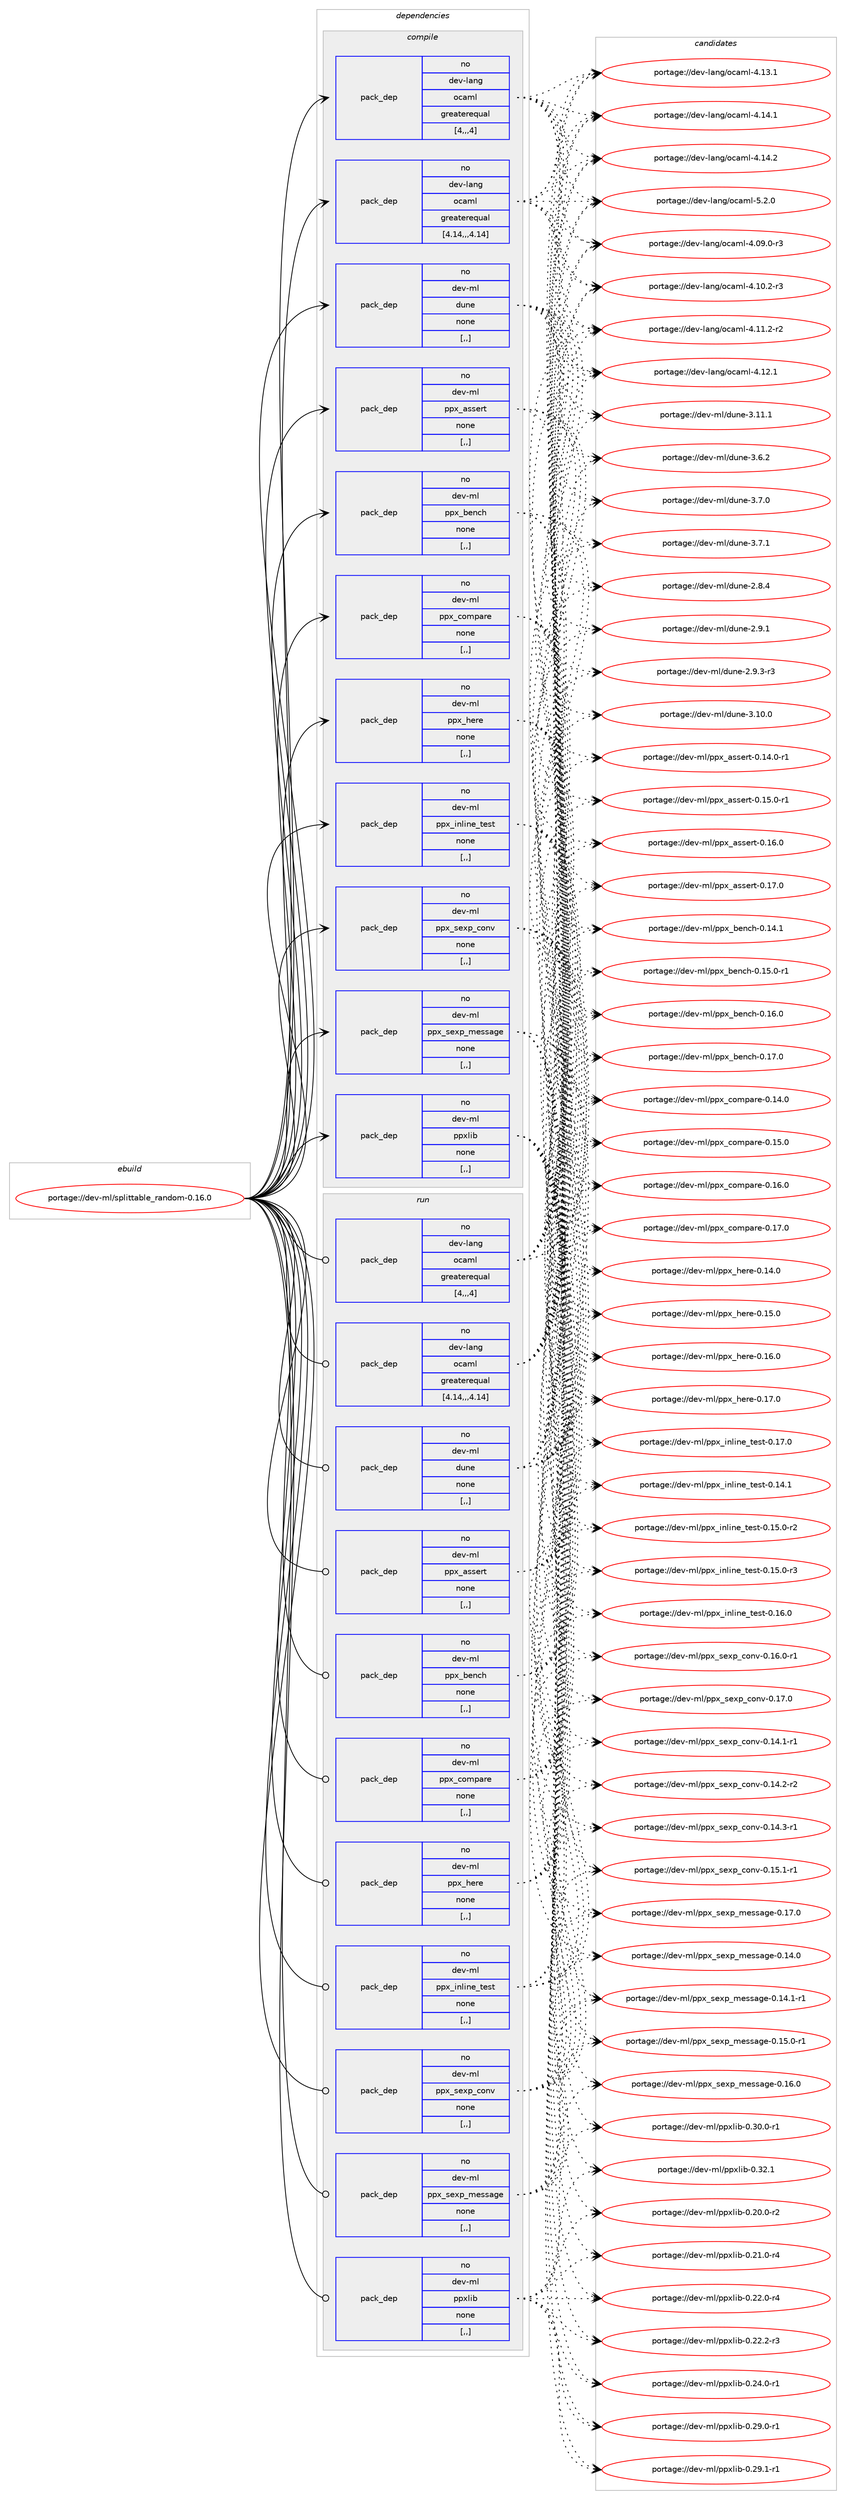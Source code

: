 digraph prolog {

# *************
# Graph options
# *************

newrank=true;
concentrate=true;
compound=true;
graph [rankdir=LR,fontname=Helvetica,fontsize=10,ranksep=1.5];#, ranksep=2.5, nodesep=0.2];
edge  [arrowhead=vee];
node  [fontname=Helvetica,fontsize=10];

# **********
# The ebuild
# **********

subgraph cluster_leftcol {
color=gray;
rank=same;
label=<<i>ebuild</i>>;
id [label="portage://dev-ml/splittable_random-0.16.0", color=red, width=4, href="../dev-ml/splittable_random-0.16.0.svg"];
}

# ****************
# The dependencies
# ****************

subgraph cluster_midcol {
color=gray;
label=<<i>dependencies</i>>;
subgraph cluster_compile {
fillcolor="#eeeeee";
style=filled;
label=<<i>compile</i>>;
subgraph pack91644 {
dependency121695 [label=<<TABLE BORDER="0" CELLBORDER="1" CELLSPACING="0" CELLPADDING="4" WIDTH="220"><TR><TD ROWSPAN="6" CELLPADDING="30">pack_dep</TD></TR><TR><TD WIDTH="110">no</TD></TR><TR><TD>dev-lang</TD></TR><TR><TD>ocaml</TD></TR><TR><TD>greaterequal</TD></TR><TR><TD>[4,,,4]</TD></TR></TABLE>>, shape=none, color=blue];
}
id:e -> dependency121695:w [weight=20,style="solid",arrowhead="vee"];
subgraph pack91645 {
dependency121696 [label=<<TABLE BORDER="0" CELLBORDER="1" CELLSPACING="0" CELLPADDING="4" WIDTH="220"><TR><TD ROWSPAN="6" CELLPADDING="30">pack_dep</TD></TR><TR><TD WIDTH="110">no</TD></TR><TR><TD>dev-lang</TD></TR><TR><TD>ocaml</TD></TR><TR><TD>greaterequal</TD></TR><TR><TD>[4.14,,,4.14]</TD></TR></TABLE>>, shape=none, color=blue];
}
id:e -> dependency121696:w [weight=20,style="solid",arrowhead="vee"];
subgraph pack91646 {
dependency121697 [label=<<TABLE BORDER="0" CELLBORDER="1" CELLSPACING="0" CELLPADDING="4" WIDTH="220"><TR><TD ROWSPAN="6" CELLPADDING="30">pack_dep</TD></TR><TR><TD WIDTH="110">no</TD></TR><TR><TD>dev-ml</TD></TR><TR><TD>dune</TD></TR><TR><TD>none</TD></TR><TR><TD>[,,]</TD></TR></TABLE>>, shape=none, color=blue];
}
id:e -> dependency121697:w [weight=20,style="solid",arrowhead="vee"];
subgraph pack91647 {
dependency121698 [label=<<TABLE BORDER="0" CELLBORDER="1" CELLSPACING="0" CELLPADDING="4" WIDTH="220"><TR><TD ROWSPAN="6" CELLPADDING="30">pack_dep</TD></TR><TR><TD WIDTH="110">no</TD></TR><TR><TD>dev-ml</TD></TR><TR><TD>ppx_assert</TD></TR><TR><TD>none</TD></TR><TR><TD>[,,]</TD></TR></TABLE>>, shape=none, color=blue];
}
id:e -> dependency121698:w [weight=20,style="solid",arrowhead="vee"];
subgraph pack91648 {
dependency121699 [label=<<TABLE BORDER="0" CELLBORDER="1" CELLSPACING="0" CELLPADDING="4" WIDTH="220"><TR><TD ROWSPAN="6" CELLPADDING="30">pack_dep</TD></TR><TR><TD WIDTH="110">no</TD></TR><TR><TD>dev-ml</TD></TR><TR><TD>ppx_bench</TD></TR><TR><TD>none</TD></TR><TR><TD>[,,]</TD></TR></TABLE>>, shape=none, color=blue];
}
id:e -> dependency121699:w [weight=20,style="solid",arrowhead="vee"];
subgraph pack91649 {
dependency121700 [label=<<TABLE BORDER="0" CELLBORDER="1" CELLSPACING="0" CELLPADDING="4" WIDTH="220"><TR><TD ROWSPAN="6" CELLPADDING="30">pack_dep</TD></TR><TR><TD WIDTH="110">no</TD></TR><TR><TD>dev-ml</TD></TR><TR><TD>ppx_compare</TD></TR><TR><TD>none</TD></TR><TR><TD>[,,]</TD></TR></TABLE>>, shape=none, color=blue];
}
id:e -> dependency121700:w [weight=20,style="solid",arrowhead="vee"];
subgraph pack91650 {
dependency121701 [label=<<TABLE BORDER="0" CELLBORDER="1" CELLSPACING="0" CELLPADDING="4" WIDTH="220"><TR><TD ROWSPAN="6" CELLPADDING="30">pack_dep</TD></TR><TR><TD WIDTH="110">no</TD></TR><TR><TD>dev-ml</TD></TR><TR><TD>ppx_here</TD></TR><TR><TD>none</TD></TR><TR><TD>[,,]</TD></TR></TABLE>>, shape=none, color=blue];
}
id:e -> dependency121701:w [weight=20,style="solid",arrowhead="vee"];
subgraph pack91651 {
dependency121702 [label=<<TABLE BORDER="0" CELLBORDER="1" CELLSPACING="0" CELLPADDING="4" WIDTH="220"><TR><TD ROWSPAN="6" CELLPADDING="30">pack_dep</TD></TR><TR><TD WIDTH="110">no</TD></TR><TR><TD>dev-ml</TD></TR><TR><TD>ppx_inline_test</TD></TR><TR><TD>none</TD></TR><TR><TD>[,,]</TD></TR></TABLE>>, shape=none, color=blue];
}
id:e -> dependency121702:w [weight=20,style="solid",arrowhead="vee"];
subgraph pack91652 {
dependency121703 [label=<<TABLE BORDER="0" CELLBORDER="1" CELLSPACING="0" CELLPADDING="4" WIDTH="220"><TR><TD ROWSPAN="6" CELLPADDING="30">pack_dep</TD></TR><TR><TD WIDTH="110">no</TD></TR><TR><TD>dev-ml</TD></TR><TR><TD>ppx_sexp_conv</TD></TR><TR><TD>none</TD></TR><TR><TD>[,,]</TD></TR></TABLE>>, shape=none, color=blue];
}
id:e -> dependency121703:w [weight=20,style="solid",arrowhead="vee"];
subgraph pack91653 {
dependency121704 [label=<<TABLE BORDER="0" CELLBORDER="1" CELLSPACING="0" CELLPADDING="4" WIDTH="220"><TR><TD ROWSPAN="6" CELLPADDING="30">pack_dep</TD></TR><TR><TD WIDTH="110">no</TD></TR><TR><TD>dev-ml</TD></TR><TR><TD>ppx_sexp_message</TD></TR><TR><TD>none</TD></TR><TR><TD>[,,]</TD></TR></TABLE>>, shape=none, color=blue];
}
id:e -> dependency121704:w [weight=20,style="solid",arrowhead="vee"];
subgraph pack91654 {
dependency121705 [label=<<TABLE BORDER="0" CELLBORDER="1" CELLSPACING="0" CELLPADDING="4" WIDTH="220"><TR><TD ROWSPAN="6" CELLPADDING="30">pack_dep</TD></TR><TR><TD WIDTH="110">no</TD></TR><TR><TD>dev-ml</TD></TR><TR><TD>ppxlib</TD></TR><TR><TD>none</TD></TR><TR><TD>[,,]</TD></TR></TABLE>>, shape=none, color=blue];
}
id:e -> dependency121705:w [weight=20,style="solid",arrowhead="vee"];
}
subgraph cluster_compileandrun {
fillcolor="#eeeeee";
style=filled;
label=<<i>compile and run</i>>;
}
subgraph cluster_run {
fillcolor="#eeeeee";
style=filled;
label=<<i>run</i>>;
subgraph pack91655 {
dependency121706 [label=<<TABLE BORDER="0" CELLBORDER="1" CELLSPACING="0" CELLPADDING="4" WIDTH="220"><TR><TD ROWSPAN="6" CELLPADDING="30">pack_dep</TD></TR><TR><TD WIDTH="110">no</TD></TR><TR><TD>dev-lang</TD></TR><TR><TD>ocaml</TD></TR><TR><TD>greaterequal</TD></TR><TR><TD>[4,,,4]</TD></TR></TABLE>>, shape=none, color=blue];
}
id:e -> dependency121706:w [weight=20,style="solid",arrowhead="odot"];
subgraph pack91656 {
dependency121707 [label=<<TABLE BORDER="0" CELLBORDER="1" CELLSPACING="0" CELLPADDING="4" WIDTH="220"><TR><TD ROWSPAN="6" CELLPADDING="30">pack_dep</TD></TR><TR><TD WIDTH="110">no</TD></TR><TR><TD>dev-lang</TD></TR><TR><TD>ocaml</TD></TR><TR><TD>greaterequal</TD></TR><TR><TD>[4.14,,,4.14]</TD></TR></TABLE>>, shape=none, color=blue];
}
id:e -> dependency121707:w [weight=20,style="solid",arrowhead="odot"];
subgraph pack91657 {
dependency121708 [label=<<TABLE BORDER="0" CELLBORDER="1" CELLSPACING="0" CELLPADDING="4" WIDTH="220"><TR><TD ROWSPAN="6" CELLPADDING="30">pack_dep</TD></TR><TR><TD WIDTH="110">no</TD></TR><TR><TD>dev-ml</TD></TR><TR><TD>dune</TD></TR><TR><TD>none</TD></TR><TR><TD>[,,]</TD></TR></TABLE>>, shape=none, color=blue];
}
id:e -> dependency121708:w [weight=20,style="solid",arrowhead="odot"];
subgraph pack91658 {
dependency121709 [label=<<TABLE BORDER="0" CELLBORDER="1" CELLSPACING="0" CELLPADDING="4" WIDTH="220"><TR><TD ROWSPAN="6" CELLPADDING="30">pack_dep</TD></TR><TR><TD WIDTH="110">no</TD></TR><TR><TD>dev-ml</TD></TR><TR><TD>ppx_assert</TD></TR><TR><TD>none</TD></TR><TR><TD>[,,]</TD></TR></TABLE>>, shape=none, color=blue];
}
id:e -> dependency121709:w [weight=20,style="solid",arrowhead="odot"];
subgraph pack91659 {
dependency121710 [label=<<TABLE BORDER="0" CELLBORDER="1" CELLSPACING="0" CELLPADDING="4" WIDTH="220"><TR><TD ROWSPAN="6" CELLPADDING="30">pack_dep</TD></TR><TR><TD WIDTH="110">no</TD></TR><TR><TD>dev-ml</TD></TR><TR><TD>ppx_bench</TD></TR><TR><TD>none</TD></TR><TR><TD>[,,]</TD></TR></TABLE>>, shape=none, color=blue];
}
id:e -> dependency121710:w [weight=20,style="solid",arrowhead="odot"];
subgraph pack91660 {
dependency121711 [label=<<TABLE BORDER="0" CELLBORDER="1" CELLSPACING="0" CELLPADDING="4" WIDTH="220"><TR><TD ROWSPAN="6" CELLPADDING="30">pack_dep</TD></TR><TR><TD WIDTH="110">no</TD></TR><TR><TD>dev-ml</TD></TR><TR><TD>ppx_compare</TD></TR><TR><TD>none</TD></TR><TR><TD>[,,]</TD></TR></TABLE>>, shape=none, color=blue];
}
id:e -> dependency121711:w [weight=20,style="solid",arrowhead="odot"];
subgraph pack91661 {
dependency121712 [label=<<TABLE BORDER="0" CELLBORDER="1" CELLSPACING="0" CELLPADDING="4" WIDTH="220"><TR><TD ROWSPAN="6" CELLPADDING="30">pack_dep</TD></TR><TR><TD WIDTH="110">no</TD></TR><TR><TD>dev-ml</TD></TR><TR><TD>ppx_here</TD></TR><TR><TD>none</TD></TR><TR><TD>[,,]</TD></TR></TABLE>>, shape=none, color=blue];
}
id:e -> dependency121712:w [weight=20,style="solid",arrowhead="odot"];
subgraph pack91662 {
dependency121713 [label=<<TABLE BORDER="0" CELLBORDER="1" CELLSPACING="0" CELLPADDING="4" WIDTH="220"><TR><TD ROWSPAN="6" CELLPADDING="30">pack_dep</TD></TR><TR><TD WIDTH="110">no</TD></TR><TR><TD>dev-ml</TD></TR><TR><TD>ppx_inline_test</TD></TR><TR><TD>none</TD></TR><TR><TD>[,,]</TD></TR></TABLE>>, shape=none, color=blue];
}
id:e -> dependency121713:w [weight=20,style="solid",arrowhead="odot"];
subgraph pack91663 {
dependency121714 [label=<<TABLE BORDER="0" CELLBORDER="1" CELLSPACING="0" CELLPADDING="4" WIDTH="220"><TR><TD ROWSPAN="6" CELLPADDING="30">pack_dep</TD></TR><TR><TD WIDTH="110">no</TD></TR><TR><TD>dev-ml</TD></TR><TR><TD>ppx_sexp_conv</TD></TR><TR><TD>none</TD></TR><TR><TD>[,,]</TD></TR></TABLE>>, shape=none, color=blue];
}
id:e -> dependency121714:w [weight=20,style="solid",arrowhead="odot"];
subgraph pack91664 {
dependency121715 [label=<<TABLE BORDER="0" CELLBORDER="1" CELLSPACING="0" CELLPADDING="4" WIDTH="220"><TR><TD ROWSPAN="6" CELLPADDING="30">pack_dep</TD></TR><TR><TD WIDTH="110">no</TD></TR><TR><TD>dev-ml</TD></TR><TR><TD>ppx_sexp_message</TD></TR><TR><TD>none</TD></TR><TR><TD>[,,]</TD></TR></TABLE>>, shape=none, color=blue];
}
id:e -> dependency121715:w [weight=20,style="solid",arrowhead="odot"];
subgraph pack91665 {
dependency121716 [label=<<TABLE BORDER="0" CELLBORDER="1" CELLSPACING="0" CELLPADDING="4" WIDTH="220"><TR><TD ROWSPAN="6" CELLPADDING="30">pack_dep</TD></TR><TR><TD WIDTH="110">no</TD></TR><TR><TD>dev-ml</TD></TR><TR><TD>ppxlib</TD></TR><TR><TD>none</TD></TR><TR><TD>[,,]</TD></TR></TABLE>>, shape=none, color=blue];
}
id:e -> dependency121716:w [weight=20,style="solid",arrowhead="odot"];
}
}

# **************
# The candidates
# **************

subgraph cluster_choices {
rank=same;
color=gray;
label=<<i>candidates</i>>;

subgraph choice91644 {
color=black;
nodesep=1;
choice1001011184510897110103471119997109108455246485746484511451 [label="portage://dev-lang/ocaml-4.09.0-r3", color=red, width=4,href="../dev-lang/ocaml-4.09.0-r3.svg"];
choice1001011184510897110103471119997109108455246494846504511451 [label="portage://dev-lang/ocaml-4.10.2-r3", color=red, width=4,href="../dev-lang/ocaml-4.10.2-r3.svg"];
choice1001011184510897110103471119997109108455246494946504511450 [label="portage://dev-lang/ocaml-4.11.2-r2", color=red, width=4,href="../dev-lang/ocaml-4.11.2-r2.svg"];
choice100101118451089711010347111999710910845524649504649 [label="portage://dev-lang/ocaml-4.12.1", color=red, width=4,href="../dev-lang/ocaml-4.12.1.svg"];
choice100101118451089711010347111999710910845524649514649 [label="portage://dev-lang/ocaml-4.13.1", color=red, width=4,href="../dev-lang/ocaml-4.13.1.svg"];
choice100101118451089711010347111999710910845524649524649 [label="portage://dev-lang/ocaml-4.14.1", color=red, width=4,href="../dev-lang/ocaml-4.14.1.svg"];
choice100101118451089711010347111999710910845524649524650 [label="portage://dev-lang/ocaml-4.14.2", color=red, width=4,href="../dev-lang/ocaml-4.14.2.svg"];
choice1001011184510897110103471119997109108455346504648 [label="portage://dev-lang/ocaml-5.2.0", color=red, width=4,href="../dev-lang/ocaml-5.2.0.svg"];
dependency121695:e -> choice1001011184510897110103471119997109108455246485746484511451:w [style=dotted,weight="100"];
dependency121695:e -> choice1001011184510897110103471119997109108455246494846504511451:w [style=dotted,weight="100"];
dependency121695:e -> choice1001011184510897110103471119997109108455246494946504511450:w [style=dotted,weight="100"];
dependency121695:e -> choice100101118451089711010347111999710910845524649504649:w [style=dotted,weight="100"];
dependency121695:e -> choice100101118451089711010347111999710910845524649514649:w [style=dotted,weight="100"];
dependency121695:e -> choice100101118451089711010347111999710910845524649524649:w [style=dotted,weight="100"];
dependency121695:e -> choice100101118451089711010347111999710910845524649524650:w [style=dotted,weight="100"];
dependency121695:e -> choice1001011184510897110103471119997109108455346504648:w [style=dotted,weight="100"];
}
subgraph choice91645 {
color=black;
nodesep=1;
choice1001011184510897110103471119997109108455246485746484511451 [label="portage://dev-lang/ocaml-4.09.0-r3", color=red, width=4,href="../dev-lang/ocaml-4.09.0-r3.svg"];
choice1001011184510897110103471119997109108455246494846504511451 [label="portage://dev-lang/ocaml-4.10.2-r3", color=red, width=4,href="../dev-lang/ocaml-4.10.2-r3.svg"];
choice1001011184510897110103471119997109108455246494946504511450 [label="portage://dev-lang/ocaml-4.11.2-r2", color=red, width=4,href="../dev-lang/ocaml-4.11.2-r2.svg"];
choice100101118451089711010347111999710910845524649504649 [label="portage://dev-lang/ocaml-4.12.1", color=red, width=4,href="../dev-lang/ocaml-4.12.1.svg"];
choice100101118451089711010347111999710910845524649514649 [label="portage://dev-lang/ocaml-4.13.1", color=red, width=4,href="../dev-lang/ocaml-4.13.1.svg"];
choice100101118451089711010347111999710910845524649524649 [label="portage://dev-lang/ocaml-4.14.1", color=red, width=4,href="../dev-lang/ocaml-4.14.1.svg"];
choice100101118451089711010347111999710910845524649524650 [label="portage://dev-lang/ocaml-4.14.2", color=red, width=4,href="../dev-lang/ocaml-4.14.2.svg"];
choice1001011184510897110103471119997109108455346504648 [label="portage://dev-lang/ocaml-5.2.0", color=red, width=4,href="../dev-lang/ocaml-5.2.0.svg"];
dependency121696:e -> choice1001011184510897110103471119997109108455246485746484511451:w [style=dotted,weight="100"];
dependency121696:e -> choice1001011184510897110103471119997109108455246494846504511451:w [style=dotted,weight="100"];
dependency121696:e -> choice1001011184510897110103471119997109108455246494946504511450:w [style=dotted,weight="100"];
dependency121696:e -> choice100101118451089711010347111999710910845524649504649:w [style=dotted,weight="100"];
dependency121696:e -> choice100101118451089711010347111999710910845524649514649:w [style=dotted,weight="100"];
dependency121696:e -> choice100101118451089711010347111999710910845524649524649:w [style=dotted,weight="100"];
dependency121696:e -> choice100101118451089711010347111999710910845524649524650:w [style=dotted,weight="100"];
dependency121696:e -> choice1001011184510897110103471119997109108455346504648:w [style=dotted,weight="100"];
}
subgraph choice91646 {
color=black;
nodesep=1;
choice1001011184510910847100117110101455046564652 [label="portage://dev-ml/dune-2.8.4", color=red, width=4,href="../dev-ml/dune-2.8.4.svg"];
choice1001011184510910847100117110101455046574649 [label="portage://dev-ml/dune-2.9.1", color=red, width=4,href="../dev-ml/dune-2.9.1.svg"];
choice10010111845109108471001171101014550465746514511451 [label="portage://dev-ml/dune-2.9.3-r3", color=red, width=4,href="../dev-ml/dune-2.9.3-r3.svg"];
choice100101118451091084710011711010145514649484648 [label="portage://dev-ml/dune-3.10.0", color=red, width=4,href="../dev-ml/dune-3.10.0.svg"];
choice100101118451091084710011711010145514649494649 [label="portage://dev-ml/dune-3.11.1", color=red, width=4,href="../dev-ml/dune-3.11.1.svg"];
choice1001011184510910847100117110101455146544650 [label="portage://dev-ml/dune-3.6.2", color=red, width=4,href="../dev-ml/dune-3.6.2.svg"];
choice1001011184510910847100117110101455146554648 [label="portage://dev-ml/dune-3.7.0", color=red, width=4,href="../dev-ml/dune-3.7.0.svg"];
choice1001011184510910847100117110101455146554649 [label="portage://dev-ml/dune-3.7.1", color=red, width=4,href="../dev-ml/dune-3.7.1.svg"];
dependency121697:e -> choice1001011184510910847100117110101455046564652:w [style=dotted,weight="100"];
dependency121697:e -> choice1001011184510910847100117110101455046574649:w [style=dotted,weight="100"];
dependency121697:e -> choice10010111845109108471001171101014550465746514511451:w [style=dotted,weight="100"];
dependency121697:e -> choice100101118451091084710011711010145514649484648:w [style=dotted,weight="100"];
dependency121697:e -> choice100101118451091084710011711010145514649494649:w [style=dotted,weight="100"];
dependency121697:e -> choice1001011184510910847100117110101455146544650:w [style=dotted,weight="100"];
dependency121697:e -> choice1001011184510910847100117110101455146554648:w [style=dotted,weight="100"];
dependency121697:e -> choice1001011184510910847100117110101455146554649:w [style=dotted,weight="100"];
}
subgraph choice91647 {
color=black;
nodesep=1;
choice10010111845109108471121121209597115115101114116454846495246484511449 [label="portage://dev-ml/ppx_assert-0.14.0-r1", color=red, width=4,href="../dev-ml/ppx_assert-0.14.0-r1.svg"];
choice10010111845109108471121121209597115115101114116454846495346484511449 [label="portage://dev-ml/ppx_assert-0.15.0-r1", color=red, width=4,href="../dev-ml/ppx_assert-0.15.0-r1.svg"];
choice1001011184510910847112112120959711511510111411645484649544648 [label="portage://dev-ml/ppx_assert-0.16.0", color=red, width=4,href="../dev-ml/ppx_assert-0.16.0.svg"];
choice1001011184510910847112112120959711511510111411645484649554648 [label="portage://dev-ml/ppx_assert-0.17.0", color=red, width=4,href="../dev-ml/ppx_assert-0.17.0.svg"];
dependency121698:e -> choice10010111845109108471121121209597115115101114116454846495246484511449:w [style=dotted,weight="100"];
dependency121698:e -> choice10010111845109108471121121209597115115101114116454846495346484511449:w [style=dotted,weight="100"];
dependency121698:e -> choice1001011184510910847112112120959711511510111411645484649544648:w [style=dotted,weight="100"];
dependency121698:e -> choice1001011184510910847112112120959711511510111411645484649554648:w [style=dotted,weight="100"];
}
subgraph choice91648 {
color=black;
nodesep=1;
choice100101118451091084711211212095981011109910445484649524649 [label="portage://dev-ml/ppx_bench-0.14.1", color=red, width=4,href="../dev-ml/ppx_bench-0.14.1.svg"];
choice1001011184510910847112112120959810111099104454846495346484511449 [label="portage://dev-ml/ppx_bench-0.15.0-r1", color=red, width=4,href="../dev-ml/ppx_bench-0.15.0-r1.svg"];
choice100101118451091084711211212095981011109910445484649544648 [label="portage://dev-ml/ppx_bench-0.16.0", color=red, width=4,href="../dev-ml/ppx_bench-0.16.0.svg"];
choice100101118451091084711211212095981011109910445484649554648 [label="portage://dev-ml/ppx_bench-0.17.0", color=red, width=4,href="../dev-ml/ppx_bench-0.17.0.svg"];
dependency121699:e -> choice100101118451091084711211212095981011109910445484649524649:w [style=dotted,weight="100"];
dependency121699:e -> choice1001011184510910847112112120959810111099104454846495346484511449:w [style=dotted,weight="100"];
dependency121699:e -> choice100101118451091084711211212095981011109910445484649544648:w [style=dotted,weight="100"];
dependency121699:e -> choice100101118451091084711211212095981011109910445484649554648:w [style=dotted,weight="100"];
}
subgraph choice91649 {
color=black;
nodesep=1;
choice100101118451091084711211212095991111091129711410145484649524648 [label="portage://dev-ml/ppx_compare-0.14.0", color=red, width=4,href="../dev-ml/ppx_compare-0.14.0.svg"];
choice100101118451091084711211212095991111091129711410145484649534648 [label="portage://dev-ml/ppx_compare-0.15.0", color=red, width=4,href="../dev-ml/ppx_compare-0.15.0.svg"];
choice100101118451091084711211212095991111091129711410145484649544648 [label="portage://dev-ml/ppx_compare-0.16.0", color=red, width=4,href="../dev-ml/ppx_compare-0.16.0.svg"];
choice100101118451091084711211212095991111091129711410145484649554648 [label="portage://dev-ml/ppx_compare-0.17.0", color=red, width=4,href="../dev-ml/ppx_compare-0.17.0.svg"];
dependency121700:e -> choice100101118451091084711211212095991111091129711410145484649524648:w [style=dotted,weight="100"];
dependency121700:e -> choice100101118451091084711211212095991111091129711410145484649534648:w [style=dotted,weight="100"];
dependency121700:e -> choice100101118451091084711211212095991111091129711410145484649544648:w [style=dotted,weight="100"];
dependency121700:e -> choice100101118451091084711211212095991111091129711410145484649554648:w [style=dotted,weight="100"];
}
subgraph choice91650 {
color=black;
nodesep=1;
choice10010111845109108471121121209510410111410145484649524648 [label="portage://dev-ml/ppx_here-0.14.0", color=red, width=4,href="../dev-ml/ppx_here-0.14.0.svg"];
choice10010111845109108471121121209510410111410145484649534648 [label="portage://dev-ml/ppx_here-0.15.0", color=red, width=4,href="../dev-ml/ppx_here-0.15.0.svg"];
choice10010111845109108471121121209510410111410145484649544648 [label="portage://dev-ml/ppx_here-0.16.0", color=red, width=4,href="../dev-ml/ppx_here-0.16.0.svg"];
choice10010111845109108471121121209510410111410145484649554648 [label="portage://dev-ml/ppx_here-0.17.0", color=red, width=4,href="../dev-ml/ppx_here-0.17.0.svg"];
dependency121701:e -> choice10010111845109108471121121209510410111410145484649524648:w [style=dotted,weight="100"];
dependency121701:e -> choice10010111845109108471121121209510410111410145484649534648:w [style=dotted,weight="100"];
dependency121701:e -> choice10010111845109108471121121209510410111410145484649544648:w [style=dotted,weight="100"];
dependency121701:e -> choice10010111845109108471121121209510410111410145484649554648:w [style=dotted,weight="100"];
}
subgraph choice91651 {
color=black;
nodesep=1;
choice1001011184510910847112112120951051101081051101019511610111511645484649524649 [label="portage://dev-ml/ppx_inline_test-0.14.1", color=red, width=4,href="../dev-ml/ppx_inline_test-0.14.1.svg"];
choice10010111845109108471121121209510511010810511010195116101115116454846495346484511450 [label="portage://dev-ml/ppx_inline_test-0.15.0-r2", color=red, width=4,href="../dev-ml/ppx_inline_test-0.15.0-r2.svg"];
choice10010111845109108471121121209510511010810511010195116101115116454846495346484511451 [label="portage://dev-ml/ppx_inline_test-0.15.0-r3", color=red, width=4,href="../dev-ml/ppx_inline_test-0.15.0-r3.svg"];
choice1001011184510910847112112120951051101081051101019511610111511645484649544648 [label="portage://dev-ml/ppx_inline_test-0.16.0", color=red, width=4,href="../dev-ml/ppx_inline_test-0.16.0.svg"];
choice1001011184510910847112112120951051101081051101019511610111511645484649554648 [label="portage://dev-ml/ppx_inline_test-0.17.0", color=red, width=4,href="../dev-ml/ppx_inline_test-0.17.0.svg"];
dependency121702:e -> choice1001011184510910847112112120951051101081051101019511610111511645484649524649:w [style=dotted,weight="100"];
dependency121702:e -> choice10010111845109108471121121209510511010810511010195116101115116454846495346484511450:w [style=dotted,weight="100"];
dependency121702:e -> choice10010111845109108471121121209510511010810511010195116101115116454846495346484511451:w [style=dotted,weight="100"];
dependency121702:e -> choice1001011184510910847112112120951051101081051101019511610111511645484649544648:w [style=dotted,weight="100"];
dependency121702:e -> choice1001011184510910847112112120951051101081051101019511610111511645484649554648:w [style=dotted,weight="100"];
}
subgraph choice91652 {
color=black;
nodesep=1;
choice1001011184510910847112112120951151011201129599111110118454846495246494511449 [label="portage://dev-ml/ppx_sexp_conv-0.14.1-r1", color=red, width=4,href="../dev-ml/ppx_sexp_conv-0.14.1-r1.svg"];
choice1001011184510910847112112120951151011201129599111110118454846495246504511450 [label="portage://dev-ml/ppx_sexp_conv-0.14.2-r2", color=red, width=4,href="../dev-ml/ppx_sexp_conv-0.14.2-r2.svg"];
choice1001011184510910847112112120951151011201129599111110118454846495246514511449 [label="portage://dev-ml/ppx_sexp_conv-0.14.3-r1", color=red, width=4,href="../dev-ml/ppx_sexp_conv-0.14.3-r1.svg"];
choice1001011184510910847112112120951151011201129599111110118454846495346494511449 [label="portage://dev-ml/ppx_sexp_conv-0.15.1-r1", color=red, width=4,href="../dev-ml/ppx_sexp_conv-0.15.1-r1.svg"];
choice1001011184510910847112112120951151011201129599111110118454846495446484511449 [label="portage://dev-ml/ppx_sexp_conv-0.16.0-r1", color=red, width=4,href="../dev-ml/ppx_sexp_conv-0.16.0-r1.svg"];
choice100101118451091084711211212095115101120112959911111011845484649554648 [label="portage://dev-ml/ppx_sexp_conv-0.17.0", color=red, width=4,href="../dev-ml/ppx_sexp_conv-0.17.0.svg"];
dependency121703:e -> choice1001011184510910847112112120951151011201129599111110118454846495246494511449:w [style=dotted,weight="100"];
dependency121703:e -> choice1001011184510910847112112120951151011201129599111110118454846495246504511450:w [style=dotted,weight="100"];
dependency121703:e -> choice1001011184510910847112112120951151011201129599111110118454846495246514511449:w [style=dotted,weight="100"];
dependency121703:e -> choice1001011184510910847112112120951151011201129599111110118454846495346494511449:w [style=dotted,weight="100"];
dependency121703:e -> choice1001011184510910847112112120951151011201129599111110118454846495446484511449:w [style=dotted,weight="100"];
dependency121703:e -> choice100101118451091084711211212095115101120112959911111011845484649554648:w [style=dotted,weight="100"];
}
subgraph choice91653 {
color=black;
nodesep=1;
choice100101118451091084711211212095115101120112951091011151159710310145484649524648 [label="portage://dev-ml/ppx_sexp_message-0.14.0", color=red, width=4,href="../dev-ml/ppx_sexp_message-0.14.0.svg"];
choice1001011184510910847112112120951151011201129510910111511597103101454846495246494511449 [label="portage://dev-ml/ppx_sexp_message-0.14.1-r1", color=red, width=4,href="../dev-ml/ppx_sexp_message-0.14.1-r1.svg"];
choice1001011184510910847112112120951151011201129510910111511597103101454846495346484511449 [label="portage://dev-ml/ppx_sexp_message-0.15.0-r1", color=red, width=4,href="../dev-ml/ppx_sexp_message-0.15.0-r1.svg"];
choice100101118451091084711211212095115101120112951091011151159710310145484649544648 [label="portage://dev-ml/ppx_sexp_message-0.16.0", color=red, width=4,href="../dev-ml/ppx_sexp_message-0.16.0.svg"];
choice100101118451091084711211212095115101120112951091011151159710310145484649554648 [label="portage://dev-ml/ppx_sexp_message-0.17.0", color=red, width=4,href="../dev-ml/ppx_sexp_message-0.17.0.svg"];
dependency121704:e -> choice100101118451091084711211212095115101120112951091011151159710310145484649524648:w [style=dotted,weight="100"];
dependency121704:e -> choice1001011184510910847112112120951151011201129510910111511597103101454846495246494511449:w [style=dotted,weight="100"];
dependency121704:e -> choice1001011184510910847112112120951151011201129510910111511597103101454846495346484511449:w [style=dotted,weight="100"];
dependency121704:e -> choice100101118451091084711211212095115101120112951091011151159710310145484649544648:w [style=dotted,weight="100"];
dependency121704:e -> choice100101118451091084711211212095115101120112951091011151159710310145484649554648:w [style=dotted,weight="100"];
}
subgraph choice91654 {
color=black;
nodesep=1;
choice100101118451091084711211212010810598454846504846484511450 [label="portage://dev-ml/ppxlib-0.20.0-r2", color=red, width=4,href="../dev-ml/ppxlib-0.20.0-r2.svg"];
choice100101118451091084711211212010810598454846504946484511452 [label="portage://dev-ml/ppxlib-0.21.0-r4", color=red, width=4,href="../dev-ml/ppxlib-0.21.0-r4.svg"];
choice100101118451091084711211212010810598454846505046484511452 [label="portage://dev-ml/ppxlib-0.22.0-r4", color=red, width=4,href="../dev-ml/ppxlib-0.22.0-r4.svg"];
choice100101118451091084711211212010810598454846505046504511451 [label="portage://dev-ml/ppxlib-0.22.2-r3", color=red, width=4,href="../dev-ml/ppxlib-0.22.2-r3.svg"];
choice100101118451091084711211212010810598454846505246484511449 [label="portage://dev-ml/ppxlib-0.24.0-r1", color=red, width=4,href="../dev-ml/ppxlib-0.24.0-r1.svg"];
choice100101118451091084711211212010810598454846505746484511449 [label="portage://dev-ml/ppxlib-0.29.0-r1", color=red, width=4,href="../dev-ml/ppxlib-0.29.0-r1.svg"];
choice100101118451091084711211212010810598454846505746494511449 [label="portage://dev-ml/ppxlib-0.29.1-r1", color=red, width=4,href="../dev-ml/ppxlib-0.29.1-r1.svg"];
choice100101118451091084711211212010810598454846514846484511449 [label="portage://dev-ml/ppxlib-0.30.0-r1", color=red, width=4,href="../dev-ml/ppxlib-0.30.0-r1.svg"];
choice10010111845109108471121121201081059845484651504649 [label="portage://dev-ml/ppxlib-0.32.1", color=red, width=4,href="../dev-ml/ppxlib-0.32.1.svg"];
dependency121705:e -> choice100101118451091084711211212010810598454846504846484511450:w [style=dotted,weight="100"];
dependency121705:e -> choice100101118451091084711211212010810598454846504946484511452:w [style=dotted,weight="100"];
dependency121705:e -> choice100101118451091084711211212010810598454846505046484511452:w [style=dotted,weight="100"];
dependency121705:e -> choice100101118451091084711211212010810598454846505046504511451:w [style=dotted,weight="100"];
dependency121705:e -> choice100101118451091084711211212010810598454846505246484511449:w [style=dotted,weight="100"];
dependency121705:e -> choice100101118451091084711211212010810598454846505746484511449:w [style=dotted,weight="100"];
dependency121705:e -> choice100101118451091084711211212010810598454846505746494511449:w [style=dotted,weight="100"];
dependency121705:e -> choice100101118451091084711211212010810598454846514846484511449:w [style=dotted,weight="100"];
dependency121705:e -> choice10010111845109108471121121201081059845484651504649:w [style=dotted,weight="100"];
}
subgraph choice91655 {
color=black;
nodesep=1;
choice1001011184510897110103471119997109108455246485746484511451 [label="portage://dev-lang/ocaml-4.09.0-r3", color=red, width=4,href="../dev-lang/ocaml-4.09.0-r3.svg"];
choice1001011184510897110103471119997109108455246494846504511451 [label="portage://dev-lang/ocaml-4.10.2-r3", color=red, width=4,href="../dev-lang/ocaml-4.10.2-r3.svg"];
choice1001011184510897110103471119997109108455246494946504511450 [label="portage://dev-lang/ocaml-4.11.2-r2", color=red, width=4,href="../dev-lang/ocaml-4.11.2-r2.svg"];
choice100101118451089711010347111999710910845524649504649 [label="portage://dev-lang/ocaml-4.12.1", color=red, width=4,href="../dev-lang/ocaml-4.12.1.svg"];
choice100101118451089711010347111999710910845524649514649 [label="portage://dev-lang/ocaml-4.13.1", color=red, width=4,href="../dev-lang/ocaml-4.13.1.svg"];
choice100101118451089711010347111999710910845524649524649 [label="portage://dev-lang/ocaml-4.14.1", color=red, width=4,href="../dev-lang/ocaml-4.14.1.svg"];
choice100101118451089711010347111999710910845524649524650 [label="portage://dev-lang/ocaml-4.14.2", color=red, width=4,href="../dev-lang/ocaml-4.14.2.svg"];
choice1001011184510897110103471119997109108455346504648 [label="portage://dev-lang/ocaml-5.2.0", color=red, width=4,href="../dev-lang/ocaml-5.2.0.svg"];
dependency121706:e -> choice1001011184510897110103471119997109108455246485746484511451:w [style=dotted,weight="100"];
dependency121706:e -> choice1001011184510897110103471119997109108455246494846504511451:w [style=dotted,weight="100"];
dependency121706:e -> choice1001011184510897110103471119997109108455246494946504511450:w [style=dotted,weight="100"];
dependency121706:e -> choice100101118451089711010347111999710910845524649504649:w [style=dotted,weight="100"];
dependency121706:e -> choice100101118451089711010347111999710910845524649514649:w [style=dotted,weight="100"];
dependency121706:e -> choice100101118451089711010347111999710910845524649524649:w [style=dotted,weight="100"];
dependency121706:e -> choice100101118451089711010347111999710910845524649524650:w [style=dotted,weight="100"];
dependency121706:e -> choice1001011184510897110103471119997109108455346504648:w [style=dotted,weight="100"];
}
subgraph choice91656 {
color=black;
nodesep=1;
choice1001011184510897110103471119997109108455246485746484511451 [label="portage://dev-lang/ocaml-4.09.0-r3", color=red, width=4,href="../dev-lang/ocaml-4.09.0-r3.svg"];
choice1001011184510897110103471119997109108455246494846504511451 [label="portage://dev-lang/ocaml-4.10.2-r3", color=red, width=4,href="../dev-lang/ocaml-4.10.2-r3.svg"];
choice1001011184510897110103471119997109108455246494946504511450 [label="portage://dev-lang/ocaml-4.11.2-r2", color=red, width=4,href="../dev-lang/ocaml-4.11.2-r2.svg"];
choice100101118451089711010347111999710910845524649504649 [label="portage://dev-lang/ocaml-4.12.1", color=red, width=4,href="../dev-lang/ocaml-4.12.1.svg"];
choice100101118451089711010347111999710910845524649514649 [label="portage://dev-lang/ocaml-4.13.1", color=red, width=4,href="../dev-lang/ocaml-4.13.1.svg"];
choice100101118451089711010347111999710910845524649524649 [label="portage://dev-lang/ocaml-4.14.1", color=red, width=4,href="../dev-lang/ocaml-4.14.1.svg"];
choice100101118451089711010347111999710910845524649524650 [label="portage://dev-lang/ocaml-4.14.2", color=red, width=4,href="../dev-lang/ocaml-4.14.2.svg"];
choice1001011184510897110103471119997109108455346504648 [label="portage://dev-lang/ocaml-5.2.0", color=red, width=4,href="../dev-lang/ocaml-5.2.0.svg"];
dependency121707:e -> choice1001011184510897110103471119997109108455246485746484511451:w [style=dotted,weight="100"];
dependency121707:e -> choice1001011184510897110103471119997109108455246494846504511451:w [style=dotted,weight="100"];
dependency121707:e -> choice1001011184510897110103471119997109108455246494946504511450:w [style=dotted,weight="100"];
dependency121707:e -> choice100101118451089711010347111999710910845524649504649:w [style=dotted,weight="100"];
dependency121707:e -> choice100101118451089711010347111999710910845524649514649:w [style=dotted,weight="100"];
dependency121707:e -> choice100101118451089711010347111999710910845524649524649:w [style=dotted,weight="100"];
dependency121707:e -> choice100101118451089711010347111999710910845524649524650:w [style=dotted,weight="100"];
dependency121707:e -> choice1001011184510897110103471119997109108455346504648:w [style=dotted,weight="100"];
}
subgraph choice91657 {
color=black;
nodesep=1;
choice1001011184510910847100117110101455046564652 [label="portage://dev-ml/dune-2.8.4", color=red, width=4,href="../dev-ml/dune-2.8.4.svg"];
choice1001011184510910847100117110101455046574649 [label="portage://dev-ml/dune-2.9.1", color=red, width=4,href="../dev-ml/dune-2.9.1.svg"];
choice10010111845109108471001171101014550465746514511451 [label="portage://dev-ml/dune-2.9.3-r3", color=red, width=4,href="../dev-ml/dune-2.9.3-r3.svg"];
choice100101118451091084710011711010145514649484648 [label="portage://dev-ml/dune-3.10.0", color=red, width=4,href="../dev-ml/dune-3.10.0.svg"];
choice100101118451091084710011711010145514649494649 [label="portage://dev-ml/dune-3.11.1", color=red, width=4,href="../dev-ml/dune-3.11.1.svg"];
choice1001011184510910847100117110101455146544650 [label="portage://dev-ml/dune-3.6.2", color=red, width=4,href="../dev-ml/dune-3.6.2.svg"];
choice1001011184510910847100117110101455146554648 [label="portage://dev-ml/dune-3.7.0", color=red, width=4,href="../dev-ml/dune-3.7.0.svg"];
choice1001011184510910847100117110101455146554649 [label="portage://dev-ml/dune-3.7.1", color=red, width=4,href="../dev-ml/dune-3.7.1.svg"];
dependency121708:e -> choice1001011184510910847100117110101455046564652:w [style=dotted,weight="100"];
dependency121708:e -> choice1001011184510910847100117110101455046574649:w [style=dotted,weight="100"];
dependency121708:e -> choice10010111845109108471001171101014550465746514511451:w [style=dotted,weight="100"];
dependency121708:e -> choice100101118451091084710011711010145514649484648:w [style=dotted,weight="100"];
dependency121708:e -> choice100101118451091084710011711010145514649494649:w [style=dotted,weight="100"];
dependency121708:e -> choice1001011184510910847100117110101455146544650:w [style=dotted,weight="100"];
dependency121708:e -> choice1001011184510910847100117110101455146554648:w [style=dotted,weight="100"];
dependency121708:e -> choice1001011184510910847100117110101455146554649:w [style=dotted,weight="100"];
}
subgraph choice91658 {
color=black;
nodesep=1;
choice10010111845109108471121121209597115115101114116454846495246484511449 [label="portage://dev-ml/ppx_assert-0.14.0-r1", color=red, width=4,href="../dev-ml/ppx_assert-0.14.0-r1.svg"];
choice10010111845109108471121121209597115115101114116454846495346484511449 [label="portage://dev-ml/ppx_assert-0.15.0-r1", color=red, width=4,href="../dev-ml/ppx_assert-0.15.0-r1.svg"];
choice1001011184510910847112112120959711511510111411645484649544648 [label="portage://dev-ml/ppx_assert-0.16.0", color=red, width=4,href="../dev-ml/ppx_assert-0.16.0.svg"];
choice1001011184510910847112112120959711511510111411645484649554648 [label="portage://dev-ml/ppx_assert-0.17.0", color=red, width=4,href="../dev-ml/ppx_assert-0.17.0.svg"];
dependency121709:e -> choice10010111845109108471121121209597115115101114116454846495246484511449:w [style=dotted,weight="100"];
dependency121709:e -> choice10010111845109108471121121209597115115101114116454846495346484511449:w [style=dotted,weight="100"];
dependency121709:e -> choice1001011184510910847112112120959711511510111411645484649544648:w [style=dotted,weight="100"];
dependency121709:e -> choice1001011184510910847112112120959711511510111411645484649554648:w [style=dotted,weight="100"];
}
subgraph choice91659 {
color=black;
nodesep=1;
choice100101118451091084711211212095981011109910445484649524649 [label="portage://dev-ml/ppx_bench-0.14.1", color=red, width=4,href="../dev-ml/ppx_bench-0.14.1.svg"];
choice1001011184510910847112112120959810111099104454846495346484511449 [label="portage://dev-ml/ppx_bench-0.15.0-r1", color=red, width=4,href="../dev-ml/ppx_bench-0.15.0-r1.svg"];
choice100101118451091084711211212095981011109910445484649544648 [label="portage://dev-ml/ppx_bench-0.16.0", color=red, width=4,href="../dev-ml/ppx_bench-0.16.0.svg"];
choice100101118451091084711211212095981011109910445484649554648 [label="portage://dev-ml/ppx_bench-0.17.0", color=red, width=4,href="../dev-ml/ppx_bench-0.17.0.svg"];
dependency121710:e -> choice100101118451091084711211212095981011109910445484649524649:w [style=dotted,weight="100"];
dependency121710:e -> choice1001011184510910847112112120959810111099104454846495346484511449:w [style=dotted,weight="100"];
dependency121710:e -> choice100101118451091084711211212095981011109910445484649544648:w [style=dotted,weight="100"];
dependency121710:e -> choice100101118451091084711211212095981011109910445484649554648:w [style=dotted,weight="100"];
}
subgraph choice91660 {
color=black;
nodesep=1;
choice100101118451091084711211212095991111091129711410145484649524648 [label="portage://dev-ml/ppx_compare-0.14.0", color=red, width=4,href="../dev-ml/ppx_compare-0.14.0.svg"];
choice100101118451091084711211212095991111091129711410145484649534648 [label="portage://dev-ml/ppx_compare-0.15.0", color=red, width=4,href="../dev-ml/ppx_compare-0.15.0.svg"];
choice100101118451091084711211212095991111091129711410145484649544648 [label="portage://dev-ml/ppx_compare-0.16.0", color=red, width=4,href="../dev-ml/ppx_compare-0.16.0.svg"];
choice100101118451091084711211212095991111091129711410145484649554648 [label="portage://dev-ml/ppx_compare-0.17.0", color=red, width=4,href="../dev-ml/ppx_compare-0.17.0.svg"];
dependency121711:e -> choice100101118451091084711211212095991111091129711410145484649524648:w [style=dotted,weight="100"];
dependency121711:e -> choice100101118451091084711211212095991111091129711410145484649534648:w [style=dotted,weight="100"];
dependency121711:e -> choice100101118451091084711211212095991111091129711410145484649544648:w [style=dotted,weight="100"];
dependency121711:e -> choice100101118451091084711211212095991111091129711410145484649554648:w [style=dotted,weight="100"];
}
subgraph choice91661 {
color=black;
nodesep=1;
choice10010111845109108471121121209510410111410145484649524648 [label="portage://dev-ml/ppx_here-0.14.0", color=red, width=4,href="../dev-ml/ppx_here-0.14.0.svg"];
choice10010111845109108471121121209510410111410145484649534648 [label="portage://dev-ml/ppx_here-0.15.0", color=red, width=4,href="../dev-ml/ppx_here-0.15.0.svg"];
choice10010111845109108471121121209510410111410145484649544648 [label="portage://dev-ml/ppx_here-0.16.0", color=red, width=4,href="../dev-ml/ppx_here-0.16.0.svg"];
choice10010111845109108471121121209510410111410145484649554648 [label="portage://dev-ml/ppx_here-0.17.0", color=red, width=4,href="../dev-ml/ppx_here-0.17.0.svg"];
dependency121712:e -> choice10010111845109108471121121209510410111410145484649524648:w [style=dotted,weight="100"];
dependency121712:e -> choice10010111845109108471121121209510410111410145484649534648:w [style=dotted,weight="100"];
dependency121712:e -> choice10010111845109108471121121209510410111410145484649544648:w [style=dotted,weight="100"];
dependency121712:e -> choice10010111845109108471121121209510410111410145484649554648:w [style=dotted,weight="100"];
}
subgraph choice91662 {
color=black;
nodesep=1;
choice1001011184510910847112112120951051101081051101019511610111511645484649524649 [label="portage://dev-ml/ppx_inline_test-0.14.1", color=red, width=4,href="../dev-ml/ppx_inline_test-0.14.1.svg"];
choice10010111845109108471121121209510511010810511010195116101115116454846495346484511450 [label="portage://dev-ml/ppx_inline_test-0.15.0-r2", color=red, width=4,href="../dev-ml/ppx_inline_test-0.15.0-r2.svg"];
choice10010111845109108471121121209510511010810511010195116101115116454846495346484511451 [label="portage://dev-ml/ppx_inline_test-0.15.0-r3", color=red, width=4,href="../dev-ml/ppx_inline_test-0.15.0-r3.svg"];
choice1001011184510910847112112120951051101081051101019511610111511645484649544648 [label="portage://dev-ml/ppx_inline_test-0.16.0", color=red, width=4,href="../dev-ml/ppx_inline_test-0.16.0.svg"];
choice1001011184510910847112112120951051101081051101019511610111511645484649554648 [label="portage://dev-ml/ppx_inline_test-0.17.0", color=red, width=4,href="../dev-ml/ppx_inline_test-0.17.0.svg"];
dependency121713:e -> choice1001011184510910847112112120951051101081051101019511610111511645484649524649:w [style=dotted,weight="100"];
dependency121713:e -> choice10010111845109108471121121209510511010810511010195116101115116454846495346484511450:w [style=dotted,weight="100"];
dependency121713:e -> choice10010111845109108471121121209510511010810511010195116101115116454846495346484511451:w [style=dotted,weight="100"];
dependency121713:e -> choice1001011184510910847112112120951051101081051101019511610111511645484649544648:w [style=dotted,weight="100"];
dependency121713:e -> choice1001011184510910847112112120951051101081051101019511610111511645484649554648:w [style=dotted,weight="100"];
}
subgraph choice91663 {
color=black;
nodesep=1;
choice1001011184510910847112112120951151011201129599111110118454846495246494511449 [label="portage://dev-ml/ppx_sexp_conv-0.14.1-r1", color=red, width=4,href="../dev-ml/ppx_sexp_conv-0.14.1-r1.svg"];
choice1001011184510910847112112120951151011201129599111110118454846495246504511450 [label="portage://dev-ml/ppx_sexp_conv-0.14.2-r2", color=red, width=4,href="../dev-ml/ppx_sexp_conv-0.14.2-r2.svg"];
choice1001011184510910847112112120951151011201129599111110118454846495246514511449 [label="portage://dev-ml/ppx_sexp_conv-0.14.3-r1", color=red, width=4,href="../dev-ml/ppx_sexp_conv-0.14.3-r1.svg"];
choice1001011184510910847112112120951151011201129599111110118454846495346494511449 [label="portage://dev-ml/ppx_sexp_conv-0.15.1-r1", color=red, width=4,href="../dev-ml/ppx_sexp_conv-0.15.1-r1.svg"];
choice1001011184510910847112112120951151011201129599111110118454846495446484511449 [label="portage://dev-ml/ppx_sexp_conv-0.16.0-r1", color=red, width=4,href="../dev-ml/ppx_sexp_conv-0.16.0-r1.svg"];
choice100101118451091084711211212095115101120112959911111011845484649554648 [label="portage://dev-ml/ppx_sexp_conv-0.17.0", color=red, width=4,href="../dev-ml/ppx_sexp_conv-0.17.0.svg"];
dependency121714:e -> choice1001011184510910847112112120951151011201129599111110118454846495246494511449:w [style=dotted,weight="100"];
dependency121714:e -> choice1001011184510910847112112120951151011201129599111110118454846495246504511450:w [style=dotted,weight="100"];
dependency121714:e -> choice1001011184510910847112112120951151011201129599111110118454846495246514511449:w [style=dotted,weight="100"];
dependency121714:e -> choice1001011184510910847112112120951151011201129599111110118454846495346494511449:w [style=dotted,weight="100"];
dependency121714:e -> choice1001011184510910847112112120951151011201129599111110118454846495446484511449:w [style=dotted,weight="100"];
dependency121714:e -> choice100101118451091084711211212095115101120112959911111011845484649554648:w [style=dotted,weight="100"];
}
subgraph choice91664 {
color=black;
nodesep=1;
choice100101118451091084711211212095115101120112951091011151159710310145484649524648 [label="portage://dev-ml/ppx_sexp_message-0.14.0", color=red, width=4,href="../dev-ml/ppx_sexp_message-0.14.0.svg"];
choice1001011184510910847112112120951151011201129510910111511597103101454846495246494511449 [label="portage://dev-ml/ppx_sexp_message-0.14.1-r1", color=red, width=4,href="../dev-ml/ppx_sexp_message-0.14.1-r1.svg"];
choice1001011184510910847112112120951151011201129510910111511597103101454846495346484511449 [label="portage://dev-ml/ppx_sexp_message-0.15.0-r1", color=red, width=4,href="../dev-ml/ppx_sexp_message-0.15.0-r1.svg"];
choice100101118451091084711211212095115101120112951091011151159710310145484649544648 [label="portage://dev-ml/ppx_sexp_message-0.16.0", color=red, width=4,href="../dev-ml/ppx_sexp_message-0.16.0.svg"];
choice100101118451091084711211212095115101120112951091011151159710310145484649554648 [label="portage://dev-ml/ppx_sexp_message-0.17.0", color=red, width=4,href="../dev-ml/ppx_sexp_message-0.17.0.svg"];
dependency121715:e -> choice100101118451091084711211212095115101120112951091011151159710310145484649524648:w [style=dotted,weight="100"];
dependency121715:e -> choice1001011184510910847112112120951151011201129510910111511597103101454846495246494511449:w [style=dotted,weight="100"];
dependency121715:e -> choice1001011184510910847112112120951151011201129510910111511597103101454846495346484511449:w [style=dotted,weight="100"];
dependency121715:e -> choice100101118451091084711211212095115101120112951091011151159710310145484649544648:w [style=dotted,weight="100"];
dependency121715:e -> choice100101118451091084711211212095115101120112951091011151159710310145484649554648:w [style=dotted,weight="100"];
}
subgraph choice91665 {
color=black;
nodesep=1;
choice100101118451091084711211212010810598454846504846484511450 [label="portage://dev-ml/ppxlib-0.20.0-r2", color=red, width=4,href="../dev-ml/ppxlib-0.20.0-r2.svg"];
choice100101118451091084711211212010810598454846504946484511452 [label="portage://dev-ml/ppxlib-0.21.0-r4", color=red, width=4,href="../dev-ml/ppxlib-0.21.0-r4.svg"];
choice100101118451091084711211212010810598454846505046484511452 [label="portage://dev-ml/ppxlib-0.22.0-r4", color=red, width=4,href="../dev-ml/ppxlib-0.22.0-r4.svg"];
choice100101118451091084711211212010810598454846505046504511451 [label="portage://dev-ml/ppxlib-0.22.2-r3", color=red, width=4,href="../dev-ml/ppxlib-0.22.2-r3.svg"];
choice100101118451091084711211212010810598454846505246484511449 [label="portage://dev-ml/ppxlib-0.24.0-r1", color=red, width=4,href="../dev-ml/ppxlib-0.24.0-r1.svg"];
choice100101118451091084711211212010810598454846505746484511449 [label="portage://dev-ml/ppxlib-0.29.0-r1", color=red, width=4,href="../dev-ml/ppxlib-0.29.0-r1.svg"];
choice100101118451091084711211212010810598454846505746494511449 [label="portage://dev-ml/ppxlib-0.29.1-r1", color=red, width=4,href="../dev-ml/ppxlib-0.29.1-r1.svg"];
choice100101118451091084711211212010810598454846514846484511449 [label="portage://dev-ml/ppxlib-0.30.0-r1", color=red, width=4,href="../dev-ml/ppxlib-0.30.0-r1.svg"];
choice10010111845109108471121121201081059845484651504649 [label="portage://dev-ml/ppxlib-0.32.1", color=red, width=4,href="../dev-ml/ppxlib-0.32.1.svg"];
dependency121716:e -> choice100101118451091084711211212010810598454846504846484511450:w [style=dotted,weight="100"];
dependency121716:e -> choice100101118451091084711211212010810598454846504946484511452:w [style=dotted,weight="100"];
dependency121716:e -> choice100101118451091084711211212010810598454846505046484511452:w [style=dotted,weight="100"];
dependency121716:e -> choice100101118451091084711211212010810598454846505046504511451:w [style=dotted,weight="100"];
dependency121716:e -> choice100101118451091084711211212010810598454846505246484511449:w [style=dotted,weight="100"];
dependency121716:e -> choice100101118451091084711211212010810598454846505746484511449:w [style=dotted,weight="100"];
dependency121716:e -> choice100101118451091084711211212010810598454846505746494511449:w [style=dotted,weight="100"];
dependency121716:e -> choice100101118451091084711211212010810598454846514846484511449:w [style=dotted,weight="100"];
dependency121716:e -> choice10010111845109108471121121201081059845484651504649:w [style=dotted,weight="100"];
}
}

}
